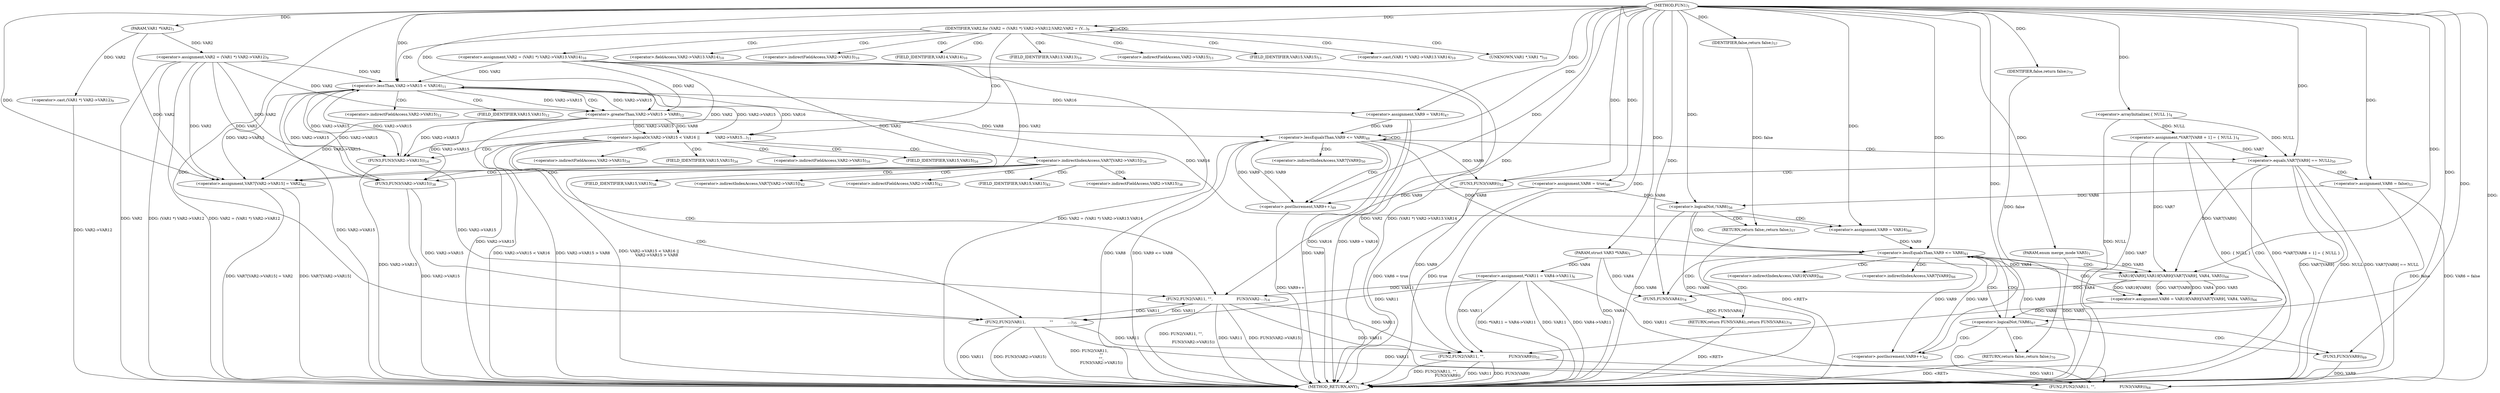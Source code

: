 digraph "FUN1" {  
"8" [label = <(METHOD,FUN1)<SUB>1</SUB>> ]
"160" [label = <(METHOD_RETURN,ANY)<SUB>1</SUB>> ]
"9" [label = <(PARAM,VAR1 *VAR2)<SUB>1</SUB>> ]
"10" [label = <(PARAM,struct VAR3 *VAR4)<SUB>1</SUB>> ]
"11" [label = <(PARAM,enum merge_mode VAR5)<SUB>1</SUB>> ]
"15" [label = <(&lt;operator&gt;.assignment,*VAR7[VAR8 + 1] = { NULL })<SUB>4</SUB>> ]
"21" [label = <(&lt;operator&gt;.assignment,*VAR11 = VAR4-&gt;VAR11)<SUB>6</SUB>> ]
"89" [label = <(&lt;operator&gt;.assignment,VAR6 = true)<SUB>46</SUB>> ]
"157" [label = <(RETURN,return FUN5(VAR4);,return FUN5(VAR4);)<SUB>74</SUB>> ]
"35" [label = <(IDENTIFIER,VAR2,for (VAR2 = (VAR1 *) VAR2-&gt;VAR12;VAR2;VAR2 = (V...)<SUB>9</SUB>> ]
"36" [label = <(&lt;operator&gt;.assignment,VAR2 = (VAR1 *) VAR2-&gt;VAR13.VAR14)<SUB>10</SUB>> ]
"97" [label = <(&lt;operator&gt;.lessEqualsThan,VAR9 &lt;= VAR8)<SUB>48</SUB>> ]
"100" [label = <(&lt;operator&gt;.postIncrement,VAR9++)<SUB>49</SUB>> ]
"119" [label = <(&lt;operator&gt;.logicalNot,!VAR6)<SUB>56</SUB>> ]
"129" [label = <(&lt;operator&gt;.lessEqualsThan,VAR9 &lt;= VAR8)<SUB>61</SUB>> ]
"132" [label = <(&lt;operator&gt;.postIncrement,VAR9++)<SUB>62</SUB>> ]
"158" [label = <(FUN5,FUN5(VAR4))<SUB>74</SUB>> ]
"17" [label = <(&lt;operator&gt;.arrayInitializer,{ NULL })<SUB>4</SUB>> ]
"28" [label = <(&lt;operator&gt;.assignment,VAR2 = (VAR1 *) VAR2-&gt;VAR12)<SUB>9</SUB>> ]
"82" [label = <(&lt;operator&gt;.assignment,VAR7[VAR2-&gt;VAR15] = VAR2)<SUB>42</SUB>> ]
"94" [label = <(&lt;operator&gt;.assignment,VAR9 = VAR16)<SUB>47</SUB>> ]
"122" [label = <(RETURN,return false;,return false;)<SUB>57</SUB>> ]
"126" [label = <(&lt;operator&gt;.assignment,VAR9 = VAR16)<SUB>60</SUB>> ]
"135" [label = <(&lt;operator&gt;.assignment,VAR6 = VAR19[VAR9](VAR7[VAR9], VAR4, VAR5))<SUB>66</SUB>> ]
"47" [label = <(&lt;operator&gt;.logicalOr,VAR2-&gt;VAR15 &lt; VAR16 ||
             VAR2-&gt;VAR15...)<SUB>11</SUB>> ]
"104" [label = <(&lt;operator&gt;.equals,VAR7[VAR9] == NULL)<SUB>50</SUB>> ]
"123" [label = <(IDENTIFIER,false,return false;)<SUB>57</SUB>> ]
"147" [label = <(&lt;operator&gt;.logicalNot,!VAR6)<SUB>67</SUB>> ]
"30" [label = <(&lt;operator&gt;.cast,(VAR1 *) VAR2-&gt;VAR12)<SUB>9</SUB>> ]
"59" [label = <(FUN2,FUN2(VAR11, &quot;&quot;,

                    FUN3(VAR2-...)<SUB>14</SUB>> ]
"74" [label = <(FUN2,FUN2(VAR11,
                    &quot;&quot;
            ...)<SUB>35</SUB>> ]
"110" [label = <(FUN2,FUN2(VAR11, &quot;&quot;,
                    FUN3(VAR9)))<SUB>51</SUB>> ]
"115" [label = <(&lt;operator&gt;.assignment,VAR6 = false)<SUB>53</SUB>> ]
"137" [label = <(VAR19[VAR9],VAR19[VAR9](VAR7[VAR9], VAR4, VAR5))<SUB>66</SUB>> ]
"150" [label = <(FUN2,FUN2(VAR11, &quot;&quot;,
                    FUN3(VAR9)))<SUB>68</SUB>> ]
"155" [label = <(RETURN,return false;,return false;)<SUB>70</SUB>> ]
"48" [label = <(&lt;operator&gt;.lessThan,VAR2-&gt;VAR15 &lt; VAR16)<SUB>11</SUB>> ]
"53" [label = <(&lt;operator&gt;.greaterThan,VAR2-&gt;VAR15 &gt; VAR8)<SUB>12</SUB>> ]
"156" [label = <(IDENTIFIER,false,return false;)<SUB>70</SUB>> ]
"62" [label = <(FUN3,FUN3(VAR2-&gt;VAR15))<SUB>16</SUB>> ]
"77" [label = <(FUN3,FUN3(VAR2-&gt;VAR15))<SUB>38</SUB>> ]
"113" [label = <(FUN3,FUN3(VAR9))<SUB>52</SUB>> ]
"153" [label = <(FUN3,FUN3(VAR9))<SUB>69</SUB>> ]
"38" [label = <(&lt;operator&gt;.cast,(VAR1 *) VAR2-&gt;VAR13.VAR14)<SUB>10</SUB>> ]
"39" [label = <(UNKNOWN,VAR1 *,VAR1 *)<SUB>10</SUB>> ]
"40" [label = <(&lt;operator&gt;.fieldAccess,VAR2-&gt;VAR13.VAR14)<SUB>10</SUB>> ]
"68" [label = <(&lt;operator&gt;.indirectIndexAccess,VAR7[VAR2-&gt;VAR15])<SUB>34</SUB>> ]
"83" [label = <(&lt;operator&gt;.indirectIndexAccess,VAR7[VAR2-&gt;VAR15])<SUB>42</SUB>> ]
"41" [label = <(&lt;operator&gt;.indirectFieldAccess,VAR2-&gt;VAR13)<SUB>10</SUB>> ]
"44" [label = <(FIELD_IDENTIFIER,VAR14,VAR14)<SUB>10</SUB>> ]
"70" [label = <(&lt;operator&gt;.indirectFieldAccess,VAR2-&gt;VAR15)<SUB>34</SUB>> ]
"85" [label = <(&lt;operator&gt;.indirectFieldAccess,VAR2-&gt;VAR15)<SUB>42</SUB>> ]
"105" [label = <(&lt;operator&gt;.indirectIndexAccess,VAR7[VAR9])<SUB>50</SUB>> ]
"138" [label = <(&lt;operator&gt;.indirectIndexAccess,VAR19[VAR9])<SUB>66</SUB>> ]
"141" [label = <(&lt;operator&gt;.indirectIndexAccess,VAR7[VAR9])<SUB>66</SUB>> ]
"43" [label = <(FIELD_IDENTIFIER,VAR13,VAR13)<SUB>10</SUB>> ]
"49" [label = <(&lt;operator&gt;.indirectFieldAccess,VAR2-&gt;VAR15)<SUB>11</SUB>> ]
"54" [label = <(&lt;operator&gt;.indirectFieldAccess,VAR2-&gt;VAR15)<SUB>12</SUB>> ]
"72" [label = <(FIELD_IDENTIFIER,VAR15,VAR15)<SUB>34</SUB>> ]
"87" [label = <(FIELD_IDENTIFIER,VAR15,VAR15)<SUB>42</SUB>> ]
"51" [label = <(FIELD_IDENTIFIER,VAR15,VAR15)<SUB>11</SUB>> ]
"56" [label = <(FIELD_IDENTIFIER,VAR15,VAR15)<SUB>12</SUB>> ]
"63" [label = <(&lt;operator&gt;.indirectFieldAccess,VAR2-&gt;VAR15)<SUB>16</SUB>> ]
"78" [label = <(&lt;operator&gt;.indirectFieldAccess,VAR2-&gt;VAR15)<SUB>38</SUB>> ]
"65" [label = <(FIELD_IDENTIFIER,VAR15,VAR15)<SUB>16</SUB>> ]
"80" [label = <(FIELD_IDENTIFIER,VAR15,VAR15)<SUB>38</SUB>> ]
  "157" -> "160"  [ label = "DDG: &lt;RET&gt;"] 
  "122" -> "160"  [ label = "DDG: &lt;RET&gt;"] 
  "155" -> "160"  [ label = "DDG: &lt;RET&gt;"] 
  "10" -> "160"  [ label = "DDG: VAR4"] 
  "11" -> "160"  [ label = "DDG: VAR5"] 
  "15" -> "160"  [ label = "DDG: VAR7"] 
  "17" -> "160"  [ label = "DDG: NULL"] 
  "15" -> "160"  [ label = "DDG: { NULL }"] 
  "15" -> "160"  [ label = "DDG: *VAR7[VAR8 + 1] = { NULL }"] 
  "21" -> "160"  [ label = "DDG: VAR11"] 
  "21" -> "160"  [ label = "DDG: VAR4-&gt;VAR11"] 
  "21" -> "160"  [ label = "DDG: *VAR11 = VAR4-&gt;VAR11"] 
  "28" -> "160"  [ label = "DDG: VAR2"] 
  "30" -> "160"  [ label = "DDG: VAR2-&gt;VAR12"] 
  "28" -> "160"  [ label = "DDG: (VAR1 *) VAR2-&gt;VAR12"] 
  "28" -> "160"  [ label = "DDG: VAR2 = (VAR1 *) VAR2-&gt;VAR12"] 
  "89" -> "160"  [ label = "DDG: VAR6 = true"] 
  "94" -> "160"  [ label = "DDG: VAR16"] 
  "94" -> "160"  [ label = "DDG: VAR9 = VAR16"] 
  "97" -> "160"  [ label = "DDG: VAR9"] 
  "97" -> "160"  [ label = "DDG: VAR8"] 
  "97" -> "160"  [ label = "DDG: VAR9 &lt;= VAR8"] 
  "119" -> "160"  [ label = "DDG: VAR6"] 
  "119" -> "160"  [ label = "DDG: !VAR6"] 
  "104" -> "160"  [ label = "DDG: VAR7[VAR9]"] 
  "104" -> "160"  [ label = "DDG: NULL"] 
  "104" -> "160"  [ label = "DDG: VAR7[VAR9] == NULL"] 
  "110" -> "160"  [ label = "DDG: VAR11"] 
  "110" -> "160"  [ label = "DDG: FUN3(VAR9)"] 
  "110" -> "160"  [ label = "DDG: FUN2(VAR11, &quot;&quot;,
                    FUN3(VAR9))"] 
  "115" -> "160"  [ label = "DDG: false"] 
  "115" -> "160"  [ label = "DDG: VAR6 = false"] 
  "100" -> "160"  [ label = "DDG: VAR9++"] 
  "48" -> "160"  [ label = "DDG: VAR2-&gt;VAR15"] 
  "47" -> "160"  [ label = "DDG: VAR2-&gt;VAR15 &lt; VAR16"] 
  "53" -> "160"  [ label = "DDG: VAR2-&gt;VAR15"] 
  "47" -> "160"  [ label = "DDG: VAR2-&gt;VAR15 &gt; VAR8"] 
  "47" -> "160"  [ label = "DDG: VAR2-&gt;VAR15 &lt; VAR16 ||
             VAR2-&gt;VAR15 &gt; VAR8"] 
  "82" -> "160"  [ label = "DDG: VAR7[VAR2-&gt;VAR15]"] 
  "82" -> "160"  [ label = "DDG: VAR7[VAR2-&gt;VAR15] = VAR2"] 
  "74" -> "160"  [ label = "DDG: VAR11"] 
  "77" -> "160"  [ label = "DDG: VAR2-&gt;VAR15"] 
  "74" -> "160"  [ label = "DDG: FUN3(VAR2-&gt;VAR15)"] 
  "74" -> "160"  [ label = "DDG: FUN2(VAR11,
                    &quot;&quot;
                    &quot;&quot;,
                    FUN3(VAR2-&gt;VAR15))"] 
  "59" -> "160"  [ label = "DDG: VAR11"] 
  "62" -> "160"  [ label = "DDG: VAR2-&gt;VAR15"] 
  "59" -> "160"  [ label = "DDG: FUN3(VAR2-&gt;VAR15)"] 
  "59" -> "160"  [ label = "DDG: FUN2(VAR11, &quot;&quot;,

                    FUN3(VAR2-&gt;VAR15))"] 
  "36" -> "160"  [ label = "DDG: VAR2"] 
  "36" -> "160"  [ label = "DDG: (VAR1 *) VAR2-&gt;VAR13.VAR14"] 
  "36" -> "160"  [ label = "DDG: VAR2 = (VAR1 *) VAR2-&gt;VAR13.VAR14"] 
  "89" -> "160"  [ label = "DDG: true"] 
  "8" -> "9"  [ label = "DDG: "] 
  "8" -> "10"  [ label = "DDG: "] 
  "8" -> "11"  [ label = "DDG: "] 
  "17" -> "15"  [ label = "DDG: NULL"] 
  "10" -> "21"  [ label = "DDG: VAR4"] 
  "8" -> "89"  [ label = "DDG: "] 
  "158" -> "157"  [ label = "DDG: FUN5(VAR4)"] 
  "8" -> "35"  [ label = "DDG: "] 
  "8" -> "17"  [ label = "DDG: "] 
  "9" -> "28"  [ label = "DDG: VAR2"] 
  "28" -> "82"  [ label = "DDG: VAR2"] 
  "48" -> "82"  [ label = "DDG: VAR2-&gt;VAR15"] 
  "53" -> "82"  [ label = "DDG: VAR2-&gt;VAR15"] 
  "36" -> "82"  [ label = "DDG: VAR2"] 
  "8" -> "82"  [ label = "DDG: "] 
  "9" -> "82"  [ label = "DDG: VAR2"] 
  "48" -> "94"  [ label = "DDG: VAR16"] 
  "8" -> "94"  [ label = "DDG: "] 
  "94" -> "97"  [ label = "DDG: VAR9"] 
  "100" -> "97"  [ label = "DDG: VAR9"] 
  "8" -> "97"  [ label = "DDG: "] 
  "53" -> "97"  [ label = "DDG: VAR8"] 
  "97" -> "100"  [ label = "DDG: VAR9"] 
  "113" -> "100"  [ label = "DDG: VAR9"] 
  "8" -> "100"  [ label = "DDG: "] 
  "89" -> "119"  [ label = "DDG: VAR6"] 
  "115" -> "119"  [ label = "DDG: VAR6"] 
  "8" -> "119"  [ label = "DDG: "] 
  "123" -> "122"  [ label = "DDG: false"] 
  "8" -> "126"  [ label = "DDG: "] 
  "48" -> "126"  [ label = "DDG: VAR16"] 
  "126" -> "129"  [ label = "DDG: VAR9"] 
  "132" -> "129"  [ label = "DDG: VAR9"] 
  "8" -> "129"  [ label = "DDG: "] 
  "97" -> "129"  [ label = "DDG: VAR8"] 
  "129" -> "132"  [ label = "DDG: VAR9"] 
  "8" -> "132"  [ label = "DDG: "] 
  "137" -> "135"  [ label = "DDG: VAR19[VAR9]"] 
  "137" -> "135"  [ label = "DDG: VAR7[VAR9]"] 
  "137" -> "135"  [ label = "DDG: VAR4"] 
  "137" -> "135"  [ label = "DDG: VAR5"] 
  "10" -> "158"  [ label = "DDG: VAR4"] 
  "137" -> "158"  [ label = "DDG: VAR4"] 
  "8" -> "158"  [ label = "DDG: "] 
  "8" -> "123"  [ label = "DDG: "] 
  "9" -> "30"  [ label = "DDG: VAR2"] 
  "48" -> "47"  [ label = "DDG: VAR2-&gt;VAR15"] 
  "48" -> "47"  [ label = "DDG: VAR16"] 
  "53" -> "47"  [ label = "DDG: VAR2-&gt;VAR15"] 
  "53" -> "47"  [ label = "DDG: VAR8"] 
  "15" -> "104"  [ label = "DDG: VAR7"] 
  "17" -> "104"  [ label = "DDG: NULL"] 
  "8" -> "104"  [ label = "DDG: "] 
  "8" -> "115"  [ label = "DDG: "] 
  "15" -> "137"  [ label = "DDG: VAR7"] 
  "104" -> "137"  [ label = "DDG: VAR7[VAR9]"] 
  "10" -> "137"  [ label = "DDG: VAR4"] 
  "8" -> "137"  [ label = "DDG: "] 
  "11" -> "137"  [ label = "DDG: VAR5"] 
  "135" -> "147"  [ label = "DDG: VAR6"] 
  "8" -> "147"  [ label = "DDG: "] 
  "156" -> "155"  [ label = "DDG: false"] 
  "28" -> "48"  [ label = "DDG: VAR2"] 
  "53" -> "48"  [ label = "DDG: VAR2-&gt;VAR15"] 
  "77" -> "48"  [ label = "DDG: VAR2-&gt;VAR15"] 
  "62" -> "48"  [ label = "DDG: VAR2-&gt;VAR15"] 
  "36" -> "48"  [ label = "DDG: VAR2"] 
  "8" -> "48"  [ label = "DDG: "] 
  "28" -> "53"  [ label = "DDG: VAR2"] 
  "48" -> "53"  [ label = "DDG: VAR2-&gt;VAR15"] 
  "36" -> "53"  [ label = "DDG: VAR2"] 
  "8" -> "53"  [ label = "DDG: "] 
  "21" -> "59"  [ label = "DDG: VAR11"] 
  "74" -> "59"  [ label = "DDG: VAR11"] 
  "8" -> "59"  [ label = "DDG: "] 
  "62" -> "59"  [ label = "DDG: VAR2-&gt;VAR15"] 
  "21" -> "74"  [ label = "DDG: VAR11"] 
  "59" -> "74"  [ label = "DDG: VAR11"] 
  "8" -> "74"  [ label = "DDG: "] 
  "77" -> "74"  [ label = "DDG: VAR2-&gt;VAR15"] 
  "21" -> "110"  [ label = "DDG: VAR11"] 
  "74" -> "110"  [ label = "DDG: VAR11"] 
  "59" -> "110"  [ label = "DDG: VAR11"] 
  "8" -> "110"  [ label = "DDG: "] 
  "113" -> "110"  [ label = "DDG: VAR9"] 
  "21" -> "150"  [ label = "DDG: VAR11"] 
  "110" -> "150"  [ label = "DDG: VAR11"] 
  "74" -> "150"  [ label = "DDG: VAR11"] 
  "59" -> "150"  [ label = "DDG: VAR11"] 
  "8" -> "150"  [ label = "DDG: "] 
  "153" -> "150"  [ label = "DDG: VAR9"] 
  "8" -> "156"  [ label = "DDG: "] 
  "28" -> "62"  [ label = "DDG: VAR2"] 
  "48" -> "62"  [ label = "DDG: VAR2-&gt;VAR15"] 
  "53" -> "62"  [ label = "DDG: VAR2-&gt;VAR15"] 
  "36" -> "62"  [ label = "DDG: VAR2"] 
  "28" -> "77"  [ label = "DDG: VAR2"] 
  "48" -> "77"  [ label = "DDG: VAR2-&gt;VAR15"] 
  "53" -> "77"  [ label = "DDG: VAR2-&gt;VAR15"] 
  "36" -> "77"  [ label = "DDG: VAR2"] 
  "97" -> "113"  [ label = "DDG: VAR9"] 
  "8" -> "113"  [ label = "DDG: "] 
  "129" -> "153"  [ label = "DDG: VAR9"] 
  "8" -> "153"  [ label = "DDG: "] 
  "35" -> "51"  [ label = "CDG: "] 
  "35" -> "38"  [ label = "CDG: "] 
  "35" -> "40"  [ label = "CDG: "] 
  "35" -> "44"  [ label = "CDG: "] 
  "35" -> "35"  [ label = "CDG: "] 
  "35" -> "43"  [ label = "CDG: "] 
  "35" -> "36"  [ label = "CDG: "] 
  "35" -> "47"  [ label = "CDG: "] 
  "35" -> "48"  [ label = "CDG: "] 
  "35" -> "49"  [ label = "CDG: "] 
  "35" -> "41"  [ label = "CDG: "] 
  "35" -> "39"  [ label = "CDG: "] 
  "97" -> "104"  [ label = "CDG: "] 
  "97" -> "97"  [ label = "CDG: "] 
  "97" -> "100"  [ label = "CDG: "] 
  "97" -> "105"  [ label = "CDG: "] 
  "119" -> "129"  [ label = "CDG: "] 
  "119" -> "122"  [ label = "CDG: "] 
  "119" -> "126"  [ label = "CDG: "] 
  "129" -> "138"  [ label = "CDG: "] 
  "129" -> "137"  [ label = "CDG: "] 
  "129" -> "158"  [ label = "CDG: "] 
  "129" -> "141"  [ label = "CDG: "] 
  "129" -> "157"  [ label = "CDG: "] 
  "129" -> "147"  [ label = "CDG: "] 
  "129" -> "135"  [ label = "CDG: "] 
  "47" -> "68"  [ label = "CDG: "] 
  "47" -> "59"  [ label = "CDG: "] 
  "47" -> "70"  [ label = "CDG: "] 
  "47" -> "72"  [ label = "CDG: "] 
  "47" -> "65"  [ label = "CDG: "] 
  "47" -> "63"  [ label = "CDG: "] 
  "47" -> "62"  [ label = "CDG: "] 
  "68" -> "77"  [ label = "CDG: "] 
  "68" -> "85"  [ label = "CDG: "] 
  "68" -> "74"  [ label = "CDG: "] 
  "68" -> "87"  [ label = "CDG: "] 
  "68" -> "80"  [ label = "CDG: "] 
  "68" -> "82"  [ label = "CDG: "] 
  "68" -> "83"  [ label = "CDG: "] 
  "68" -> "78"  [ label = "CDG: "] 
  "104" -> "115"  [ label = "CDG: "] 
  "104" -> "113"  [ label = "CDG: "] 
  "104" -> "110"  [ label = "CDG: "] 
  "147" -> "132"  [ label = "CDG: "] 
  "147" -> "150"  [ label = "CDG: "] 
  "147" -> "153"  [ label = "CDG: "] 
  "147" -> "129"  [ label = "CDG: "] 
  "147" -> "155"  [ label = "CDG: "] 
  "48" -> "56"  [ label = "CDG: "] 
  "48" -> "54"  [ label = "CDG: "] 
  "48" -> "53"  [ label = "CDG: "] 
}
